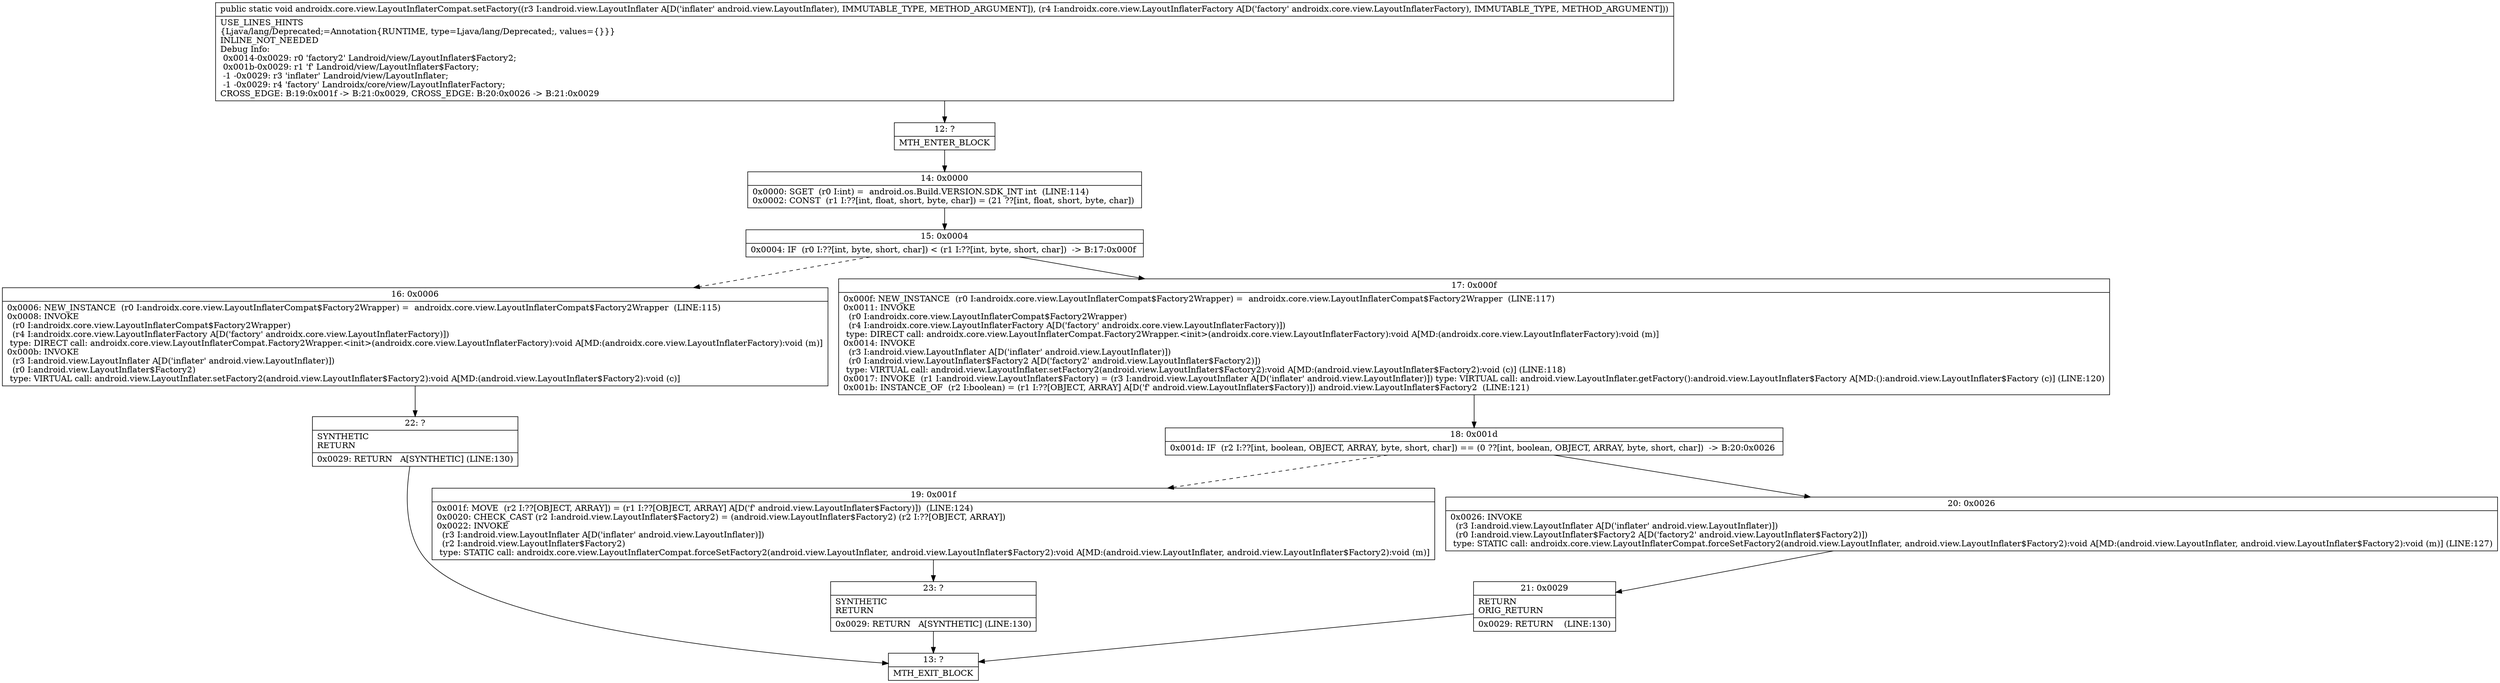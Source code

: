 digraph "CFG forandroidx.core.view.LayoutInflaterCompat.setFactory(Landroid\/view\/LayoutInflater;Landroidx\/core\/view\/LayoutInflaterFactory;)V" {
Node_12 [shape=record,label="{12\:\ ?|MTH_ENTER_BLOCK\l}"];
Node_14 [shape=record,label="{14\:\ 0x0000|0x0000: SGET  (r0 I:int) =  android.os.Build.VERSION.SDK_INT int  (LINE:114)\l0x0002: CONST  (r1 I:??[int, float, short, byte, char]) = (21 ??[int, float, short, byte, char]) \l}"];
Node_15 [shape=record,label="{15\:\ 0x0004|0x0004: IF  (r0 I:??[int, byte, short, char]) \< (r1 I:??[int, byte, short, char])  \-\> B:17:0x000f \l}"];
Node_16 [shape=record,label="{16\:\ 0x0006|0x0006: NEW_INSTANCE  (r0 I:androidx.core.view.LayoutInflaterCompat$Factory2Wrapper) =  androidx.core.view.LayoutInflaterCompat$Factory2Wrapper  (LINE:115)\l0x0008: INVOKE  \l  (r0 I:androidx.core.view.LayoutInflaterCompat$Factory2Wrapper)\l  (r4 I:androidx.core.view.LayoutInflaterFactory A[D('factory' androidx.core.view.LayoutInflaterFactory)])\l type: DIRECT call: androidx.core.view.LayoutInflaterCompat.Factory2Wrapper.\<init\>(androidx.core.view.LayoutInflaterFactory):void A[MD:(androidx.core.view.LayoutInflaterFactory):void (m)]\l0x000b: INVOKE  \l  (r3 I:android.view.LayoutInflater A[D('inflater' android.view.LayoutInflater)])\l  (r0 I:android.view.LayoutInflater$Factory2)\l type: VIRTUAL call: android.view.LayoutInflater.setFactory2(android.view.LayoutInflater$Factory2):void A[MD:(android.view.LayoutInflater$Factory2):void (c)]\l}"];
Node_22 [shape=record,label="{22\:\ ?|SYNTHETIC\lRETURN\l|0x0029: RETURN   A[SYNTHETIC] (LINE:130)\l}"];
Node_13 [shape=record,label="{13\:\ ?|MTH_EXIT_BLOCK\l}"];
Node_17 [shape=record,label="{17\:\ 0x000f|0x000f: NEW_INSTANCE  (r0 I:androidx.core.view.LayoutInflaterCompat$Factory2Wrapper) =  androidx.core.view.LayoutInflaterCompat$Factory2Wrapper  (LINE:117)\l0x0011: INVOKE  \l  (r0 I:androidx.core.view.LayoutInflaterCompat$Factory2Wrapper)\l  (r4 I:androidx.core.view.LayoutInflaterFactory A[D('factory' androidx.core.view.LayoutInflaterFactory)])\l type: DIRECT call: androidx.core.view.LayoutInflaterCompat.Factory2Wrapper.\<init\>(androidx.core.view.LayoutInflaterFactory):void A[MD:(androidx.core.view.LayoutInflaterFactory):void (m)]\l0x0014: INVOKE  \l  (r3 I:android.view.LayoutInflater A[D('inflater' android.view.LayoutInflater)])\l  (r0 I:android.view.LayoutInflater$Factory2 A[D('factory2' android.view.LayoutInflater$Factory2)])\l type: VIRTUAL call: android.view.LayoutInflater.setFactory2(android.view.LayoutInflater$Factory2):void A[MD:(android.view.LayoutInflater$Factory2):void (c)] (LINE:118)\l0x0017: INVOKE  (r1 I:android.view.LayoutInflater$Factory) = (r3 I:android.view.LayoutInflater A[D('inflater' android.view.LayoutInflater)]) type: VIRTUAL call: android.view.LayoutInflater.getFactory():android.view.LayoutInflater$Factory A[MD:():android.view.LayoutInflater$Factory (c)] (LINE:120)\l0x001b: INSTANCE_OF  (r2 I:boolean) = (r1 I:??[OBJECT, ARRAY] A[D('f' android.view.LayoutInflater$Factory)]) android.view.LayoutInflater$Factory2  (LINE:121)\l}"];
Node_18 [shape=record,label="{18\:\ 0x001d|0x001d: IF  (r2 I:??[int, boolean, OBJECT, ARRAY, byte, short, char]) == (0 ??[int, boolean, OBJECT, ARRAY, byte, short, char])  \-\> B:20:0x0026 \l}"];
Node_19 [shape=record,label="{19\:\ 0x001f|0x001f: MOVE  (r2 I:??[OBJECT, ARRAY]) = (r1 I:??[OBJECT, ARRAY] A[D('f' android.view.LayoutInflater$Factory)])  (LINE:124)\l0x0020: CHECK_CAST (r2 I:android.view.LayoutInflater$Factory2) = (android.view.LayoutInflater$Factory2) (r2 I:??[OBJECT, ARRAY]) \l0x0022: INVOKE  \l  (r3 I:android.view.LayoutInflater A[D('inflater' android.view.LayoutInflater)])\l  (r2 I:android.view.LayoutInflater$Factory2)\l type: STATIC call: androidx.core.view.LayoutInflaterCompat.forceSetFactory2(android.view.LayoutInflater, android.view.LayoutInflater$Factory2):void A[MD:(android.view.LayoutInflater, android.view.LayoutInflater$Factory2):void (m)]\l}"];
Node_23 [shape=record,label="{23\:\ ?|SYNTHETIC\lRETURN\l|0x0029: RETURN   A[SYNTHETIC] (LINE:130)\l}"];
Node_20 [shape=record,label="{20\:\ 0x0026|0x0026: INVOKE  \l  (r3 I:android.view.LayoutInflater A[D('inflater' android.view.LayoutInflater)])\l  (r0 I:android.view.LayoutInflater$Factory2 A[D('factory2' android.view.LayoutInflater$Factory2)])\l type: STATIC call: androidx.core.view.LayoutInflaterCompat.forceSetFactory2(android.view.LayoutInflater, android.view.LayoutInflater$Factory2):void A[MD:(android.view.LayoutInflater, android.view.LayoutInflater$Factory2):void (m)] (LINE:127)\l}"];
Node_21 [shape=record,label="{21\:\ 0x0029|RETURN\lORIG_RETURN\l|0x0029: RETURN    (LINE:130)\l}"];
MethodNode[shape=record,label="{public static void androidx.core.view.LayoutInflaterCompat.setFactory((r3 I:android.view.LayoutInflater A[D('inflater' android.view.LayoutInflater), IMMUTABLE_TYPE, METHOD_ARGUMENT]), (r4 I:androidx.core.view.LayoutInflaterFactory A[D('factory' androidx.core.view.LayoutInflaterFactory), IMMUTABLE_TYPE, METHOD_ARGUMENT]))  | USE_LINES_HINTS\l\{Ljava\/lang\/Deprecated;=Annotation\{RUNTIME, type=Ljava\/lang\/Deprecated;, values=\{\}\}\}\lINLINE_NOT_NEEDED\lDebug Info:\l  0x0014\-0x0029: r0 'factory2' Landroid\/view\/LayoutInflater$Factory2;\l  0x001b\-0x0029: r1 'f' Landroid\/view\/LayoutInflater$Factory;\l  \-1 \-0x0029: r3 'inflater' Landroid\/view\/LayoutInflater;\l  \-1 \-0x0029: r4 'factory' Landroidx\/core\/view\/LayoutInflaterFactory;\lCROSS_EDGE: B:19:0x001f \-\> B:21:0x0029, CROSS_EDGE: B:20:0x0026 \-\> B:21:0x0029\l}"];
MethodNode -> Node_12;Node_12 -> Node_14;
Node_14 -> Node_15;
Node_15 -> Node_16[style=dashed];
Node_15 -> Node_17;
Node_16 -> Node_22;
Node_22 -> Node_13;
Node_17 -> Node_18;
Node_18 -> Node_19[style=dashed];
Node_18 -> Node_20;
Node_19 -> Node_23;
Node_23 -> Node_13;
Node_20 -> Node_21;
Node_21 -> Node_13;
}

